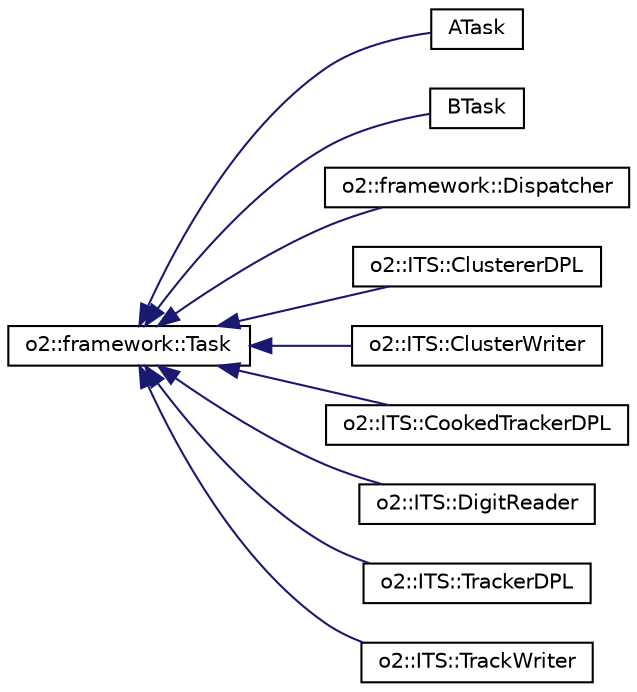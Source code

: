 digraph "Graphical Class Hierarchy"
{
 // INTERACTIVE_SVG=YES
  bgcolor="transparent";
  edge [fontname="Helvetica",fontsize="10",labelfontname="Helvetica",labelfontsize="10"];
  node [fontname="Helvetica",fontsize="10",shape=record];
  rankdir="LR";
  Node1 [label="o2::framework::Task",height=0.2,width=0.4,color="black",URL="$de/dac/classo2_1_1framework_1_1Task.html"];
  Node1 -> Node2 [dir="back",color="midnightblue",fontsize="10",style="solid",fontname="Helvetica"];
  Node2 [label="ATask",height=0.2,width=0.4,color="black",URL="$dd/d33/classATask.html"];
  Node1 -> Node3 [dir="back",color="midnightblue",fontsize="10",style="solid",fontname="Helvetica"];
  Node3 [label="BTask",height=0.2,width=0.4,color="black",URL="$d7/d29/classBTask.html"];
  Node1 -> Node4 [dir="back",color="midnightblue",fontsize="10",style="solid",fontname="Helvetica"];
  Node4 [label="o2::framework::Dispatcher",height=0.2,width=0.4,color="black",URL="$d8/d30/classo2_1_1framework_1_1Dispatcher.html"];
  Node1 -> Node5 [dir="back",color="midnightblue",fontsize="10",style="solid",fontname="Helvetica"];
  Node5 [label="o2::ITS::ClustererDPL",height=0.2,width=0.4,color="black",URL="$dd/d08/classo2_1_1ITS_1_1ClustererDPL.html"];
  Node1 -> Node6 [dir="back",color="midnightblue",fontsize="10",style="solid",fontname="Helvetica"];
  Node6 [label="o2::ITS::ClusterWriter",height=0.2,width=0.4,color="black",URL="$d3/df6/classo2_1_1ITS_1_1ClusterWriter.html"];
  Node1 -> Node7 [dir="back",color="midnightblue",fontsize="10",style="solid",fontname="Helvetica"];
  Node7 [label="o2::ITS::CookedTrackerDPL",height=0.2,width=0.4,color="black",URL="$d4/dff/classo2_1_1ITS_1_1CookedTrackerDPL.html"];
  Node1 -> Node8 [dir="back",color="midnightblue",fontsize="10",style="solid",fontname="Helvetica"];
  Node8 [label="o2::ITS::DigitReader",height=0.2,width=0.4,color="black",URL="$d2/d81/classo2_1_1ITS_1_1DigitReader.html"];
  Node1 -> Node9 [dir="back",color="midnightblue",fontsize="10",style="solid",fontname="Helvetica"];
  Node9 [label="o2::ITS::TrackerDPL",height=0.2,width=0.4,color="black",URL="$de/d4e/classo2_1_1ITS_1_1TrackerDPL.html"];
  Node1 -> Node10 [dir="back",color="midnightblue",fontsize="10",style="solid",fontname="Helvetica"];
  Node10 [label="o2::ITS::TrackWriter",height=0.2,width=0.4,color="black",URL="$d8/dde/classo2_1_1ITS_1_1TrackWriter.html"];
}
